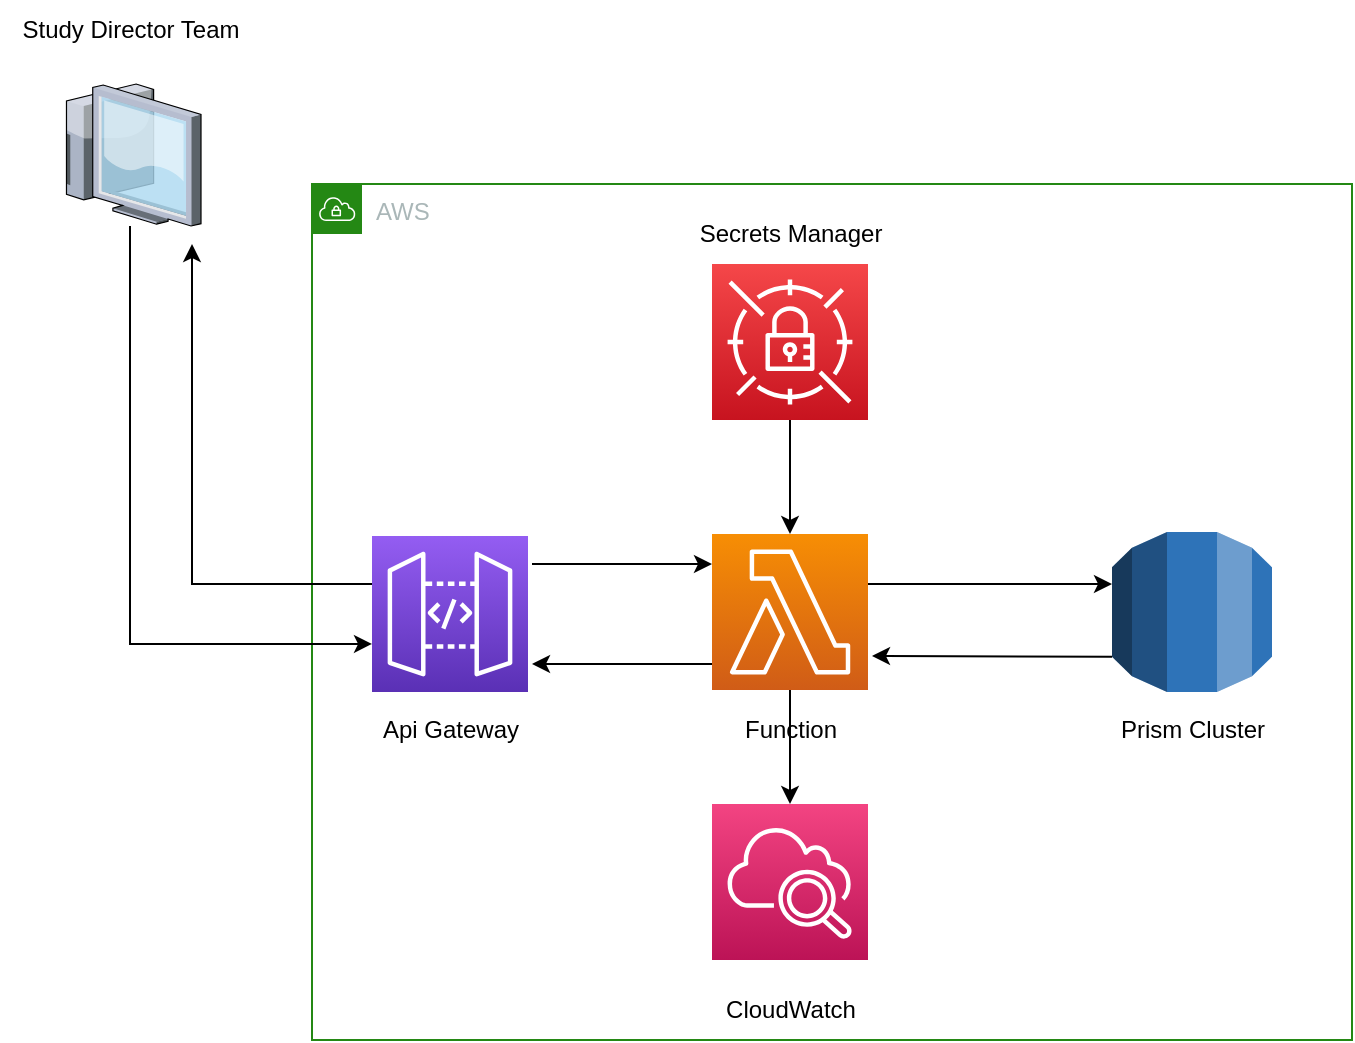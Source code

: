 <mxfile version="21.7.2" type="github">
  <diagram name="Page-1" id="lmvFxrXdW7bQYbTT4U31">
    <mxGraphModel dx="1515" dy="962" grid="1" gridSize="10" guides="1" tooltips="1" connect="1" arrows="1" fold="1" page="1" pageScale="1" pageWidth="850" pageHeight="1100" math="0" shadow="0">
      <root>
        <mxCell id="0" />
        <mxCell id="1" parent="0" />
        <mxCell id="aT2TBSqFYm2RIzVvZyf7-1" value="AWS" style="points=[[0,0],[0.25,0],[0.5,0],[0.75,0],[1,0],[1,0.25],[1,0.5],[1,0.75],[1,1],[0.75,1],[0.5,1],[0.25,1],[0,1],[0,0.75],[0,0.5],[0,0.25]];outlineConnect=0;gradientColor=none;html=1;whiteSpace=wrap;fontSize=12;fontStyle=0;container=1;pointerEvents=0;collapsible=0;recursiveResize=0;shape=mxgraph.aws4.group;grIcon=mxgraph.aws4.group_vpc;strokeColor=#248814;fillColor=none;verticalAlign=top;align=left;spacingLeft=30;fontColor=#AAB7B8;dashed=0;" vertex="1" parent="1">
          <mxGeometry x="210" y="280" width="520" height="428" as="geometry" />
        </mxCell>
        <mxCell id="aT2TBSqFYm2RIzVvZyf7-2" value="" style="outlineConnect=0;dashed=0;verticalLabelPosition=bottom;verticalAlign=top;align=center;html=1;shape=mxgraph.aws3.rds;fillColor=#2E73B8;gradientColor=none;" vertex="1" parent="aT2TBSqFYm2RIzVvZyf7-1">
          <mxGeometry x="400" y="174" width="80" height="80" as="geometry" />
        </mxCell>
        <mxCell id="aT2TBSqFYm2RIzVvZyf7-17" style="edgeStyle=orthogonalEdgeStyle;rounded=0;orthogonalLoop=1;jettySize=auto;html=1;entryX=0.5;entryY=0;entryDx=0;entryDy=0;entryPerimeter=0;" edge="1" parent="aT2TBSqFYm2RIzVvZyf7-1" source="aT2TBSqFYm2RIzVvZyf7-4" target="aT2TBSqFYm2RIzVvZyf7-6">
          <mxGeometry relative="1" as="geometry" />
        </mxCell>
        <mxCell id="aT2TBSqFYm2RIzVvZyf7-4" value="" style="sketch=0;points=[[0,0,0],[0.25,0,0],[0.5,0,0],[0.75,0,0],[1,0,0],[0,1,0],[0.25,1,0],[0.5,1,0],[0.75,1,0],[1,1,0],[0,0.25,0],[0,0.5,0],[0,0.75,0],[1,0.25,0],[1,0.5,0],[1,0.75,0]];outlineConnect=0;fontColor=#232F3E;gradientColor=#F54749;gradientDirection=north;fillColor=#C7131F;strokeColor=#ffffff;dashed=0;verticalLabelPosition=bottom;verticalAlign=top;align=center;html=1;fontSize=12;fontStyle=0;aspect=fixed;shape=mxgraph.aws4.resourceIcon;resIcon=mxgraph.aws4.secrets_manager;" vertex="1" parent="aT2TBSqFYm2RIzVvZyf7-1">
          <mxGeometry x="200" y="40" width="78" height="78" as="geometry" />
        </mxCell>
        <mxCell id="aT2TBSqFYm2RIzVvZyf7-15" style="edgeStyle=orthogonalEdgeStyle;rounded=0;orthogonalLoop=1;jettySize=auto;html=1;" edge="1" parent="aT2TBSqFYm2RIzVvZyf7-1" source="aT2TBSqFYm2RIzVvZyf7-6" target="aT2TBSqFYm2RIzVvZyf7-2">
          <mxGeometry relative="1" as="geometry">
            <Array as="points">
              <mxPoint x="340" y="200" />
              <mxPoint x="340" y="200" />
            </Array>
          </mxGeometry>
        </mxCell>
        <mxCell id="aT2TBSqFYm2RIzVvZyf7-18" style="edgeStyle=orthogonalEdgeStyle;rounded=0;orthogonalLoop=1;jettySize=auto;html=1;exitX=0.5;exitY=1;exitDx=0;exitDy=0;exitPerimeter=0;" edge="1" parent="aT2TBSqFYm2RIzVvZyf7-1" source="aT2TBSqFYm2RIzVvZyf7-6" target="aT2TBSqFYm2RIzVvZyf7-7">
          <mxGeometry relative="1" as="geometry" />
        </mxCell>
        <mxCell id="aT2TBSqFYm2RIzVvZyf7-6" value="" style="sketch=0;points=[[0,0,0],[0.25,0,0],[0.5,0,0],[0.75,0,0],[1,0,0],[0,1,0],[0.25,1,0],[0.5,1,0],[0.75,1,0],[1,1,0],[0,0.25,0],[0,0.5,0],[0,0.75,0],[1,0.25,0],[1,0.5,0],[1,0.75,0]];outlineConnect=0;fontColor=#232F3E;gradientColor=#F78E04;gradientDirection=north;fillColor=#D05C17;strokeColor=#ffffff;dashed=0;verticalLabelPosition=bottom;verticalAlign=top;align=center;html=1;fontSize=12;fontStyle=0;aspect=fixed;shape=mxgraph.aws4.resourceIcon;resIcon=mxgraph.aws4.lambda;" vertex="1" parent="aT2TBSqFYm2RIzVvZyf7-1">
          <mxGeometry x="200" y="175" width="78" height="78" as="geometry" />
        </mxCell>
        <mxCell id="aT2TBSqFYm2RIzVvZyf7-7" value="" style="sketch=0;points=[[0,0,0],[0.25,0,0],[0.5,0,0],[0.75,0,0],[1,0,0],[0,1,0],[0.25,1,0],[0.5,1,0],[0.75,1,0],[1,1,0],[0,0.25,0],[0,0.5,0],[0,0.75,0],[1,0.25,0],[1,0.5,0],[1,0.75,0]];points=[[0,0,0],[0.25,0,0],[0.5,0,0],[0.75,0,0],[1,0,0],[0,1,0],[0.25,1,0],[0.5,1,0],[0.75,1,0],[1,1,0],[0,0.25,0],[0,0.5,0],[0,0.75,0],[1,0.25,0],[1,0.5,0],[1,0.75,0]];outlineConnect=0;fontColor=#232F3E;gradientColor=#F34482;gradientDirection=north;fillColor=#BC1356;strokeColor=#ffffff;dashed=0;verticalLabelPosition=bottom;verticalAlign=top;align=center;html=1;fontSize=12;fontStyle=0;aspect=fixed;shape=mxgraph.aws4.resourceIcon;resIcon=mxgraph.aws4.cloudwatch_2;" vertex="1" parent="aT2TBSqFYm2RIzVvZyf7-1">
          <mxGeometry x="200" y="310" width="78" height="78" as="geometry" />
        </mxCell>
        <mxCell id="aT2TBSqFYm2RIzVvZyf7-19" value="" style="endArrow=classic;html=1;rounded=0;exitX=0;exitY=0.78;exitDx=0;exitDy=0;exitPerimeter=0;" edge="1" parent="aT2TBSqFYm2RIzVvZyf7-1" source="aT2TBSqFYm2RIzVvZyf7-2">
          <mxGeometry width="50" height="50" relative="1" as="geometry">
            <mxPoint x="190" y="230" as="sourcePoint" />
            <mxPoint x="280" y="236" as="targetPoint" />
          </mxGeometry>
        </mxCell>
        <mxCell id="aT2TBSqFYm2RIzVvZyf7-21" value="" style="endArrow=classic;html=1;rounded=0;" edge="1" parent="aT2TBSqFYm2RIzVvZyf7-1">
          <mxGeometry width="50" height="50" relative="1" as="geometry">
            <mxPoint x="200" y="240" as="sourcePoint" />
            <mxPoint x="110" y="240" as="targetPoint" />
            <Array as="points" />
          </mxGeometry>
        </mxCell>
        <mxCell id="aT2TBSqFYm2RIzVvZyf7-20" value="" style="endArrow=classic;html=1;rounded=0;" edge="1" parent="aT2TBSqFYm2RIzVvZyf7-1">
          <mxGeometry width="50" height="50" relative="1" as="geometry">
            <mxPoint x="110" y="190" as="sourcePoint" />
            <mxPoint x="200" y="190" as="targetPoint" />
          </mxGeometry>
        </mxCell>
        <mxCell id="aT2TBSqFYm2RIzVvZyf7-25" value="Prism Cluster" style="text;html=1;align=center;verticalAlign=middle;resizable=0;points=[];autosize=1;strokeColor=none;fillColor=none;" vertex="1" parent="aT2TBSqFYm2RIzVvZyf7-1">
          <mxGeometry x="390" y="258" width="100" height="30" as="geometry" />
        </mxCell>
        <mxCell id="aT2TBSqFYm2RIzVvZyf7-26" value="Function" style="text;html=1;align=center;verticalAlign=middle;resizable=0;points=[];autosize=1;strokeColor=none;fillColor=none;" vertex="1" parent="aT2TBSqFYm2RIzVvZyf7-1">
          <mxGeometry x="204" y="258" width="70" height="30" as="geometry" />
        </mxCell>
        <mxCell id="aT2TBSqFYm2RIzVvZyf7-27" value="CloudWatch" style="text;html=1;align=center;verticalAlign=middle;resizable=0;points=[];autosize=1;strokeColor=none;fillColor=none;" vertex="1" parent="aT2TBSqFYm2RIzVvZyf7-1">
          <mxGeometry x="194" y="398" width="90" height="30" as="geometry" />
        </mxCell>
        <mxCell id="aT2TBSqFYm2RIzVvZyf7-28" value="Secrets Manager" style="text;html=1;align=center;verticalAlign=middle;resizable=0;points=[];autosize=1;strokeColor=none;fillColor=none;" vertex="1" parent="aT2TBSqFYm2RIzVvZyf7-1">
          <mxGeometry x="184" y="10" width="110" height="30" as="geometry" />
        </mxCell>
        <mxCell id="aT2TBSqFYm2RIzVvZyf7-8" value="" style="sketch=0;points=[[0,0,0],[0.25,0,0],[0.5,0,0],[0.75,0,0],[1,0,0],[0,1,0],[0.25,1,0],[0.5,1,0],[0.75,1,0],[1,1,0],[0,0.25,0],[0,0.5,0],[0,0.75,0],[1,0.25,0],[1,0.5,0],[1,0.75,0]];outlineConnect=0;fontColor=#232F3E;gradientColor=#945DF2;gradientDirection=north;fillColor=#5A30B5;strokeColor=#ffffff;dashed=0;verticalLabelPosition=bottom;verticalAlign=top;align=center;html=1;fontSize=12;fontStyle=0;aspect=fixed;shape=mxgraph.aws4.resourceIcon;resIcon=mxgraph.aws4.api_gateway;" vertex="1" parent="aT2TBSqFYm2RIzVvZyf7-1">
          <mxGeometry x="30" y="176" width="78" height="78" as="geometry" />
        </mxCell>
        <mxCell id="aT2TBSqFYm2RIzVvZyf7-29" value="Api Gateway" style="text;html=1;align=center;verticalAlign=middle;resizable=0;points=[];autosize=1;strokeColor=none;fillColor=none;" vertex="1" parent="aT2TBSqFYm2RIzVvZyf7-1">
          <mxGeometry x="24" y="258" width="90" height="30" as="geometry" />
        </mxCell>
        <mxCell id="aT2TBSqFYm2RIzVvZyf7-9" value="" style="verticalLabelPosition=bottom;sketch=0;aspect=fixed;html=1;verticalAlign=top;strokeColor=none;align=center;outlineConnect=0;shape=mxgraph.citrix.thin_client;" vertex="1" parent="1">
          <mxGeometry x="83.5" y="230" width="71" height="71" as="geometry" />
        </mxCell>
        <mxCell id="aT2TBSqFYm2RIzVvZyf7-30" value="Study Director Team" style="text;html=1;align=center;verticalAlign=middle;resizable=0;points=[];autosize=1;strokeColor=none;fillColor=none;" vertex="1" parent="1">
          <mxGeometry x="54" y="188" width="130" height="30" as="geometry" />
        </mxCell>
        <mxCell id="aT2TBSqFYm2RIzVvZyf7-32" value="" style="endArrow=classic;html=1;rounded=0;entryX=0;entryY=0.692;entryDx=0;entryDy=0;entryPerimeter=0;" edge="1" parent="1" source="aT2TBSqFYm2RIzVvZyf7-9" target="aT2TBSqFYm2RIzVvZyf7-8">
          <mxGeometry width="50" height="50" relative="1" as="geometry">
            <mxPoint x="400" y="510" as="sourcePoint" />
            <mxPoint x="119" y="480" as="targetPoint" />
            <Array as="points">
              <mxPoint x="119" y="510" />
            </Array>
          </mxGeometry>
        </mxCell>
        <mxCell id="aT2TBSqFYm2RIzVvZyf7-33" value="" style="endArrow=classic;html=1;rounded=0;" edge="1" parent="1">
          <mxGeometry width="50" height="50" relative="1" as="geometry">
            <mxPoint x="240" y="480" as="sourcePoint" />
            <mxPoint x="150" y="310" as="targetPoint" />
            <Array as="points">
              <mxPoint x="150" y="480" />
            </Array>
          </mxGeometry>
        </mxCell>
      </root>
    </mxGraphModel>
  </diagram>
</mxfile>
